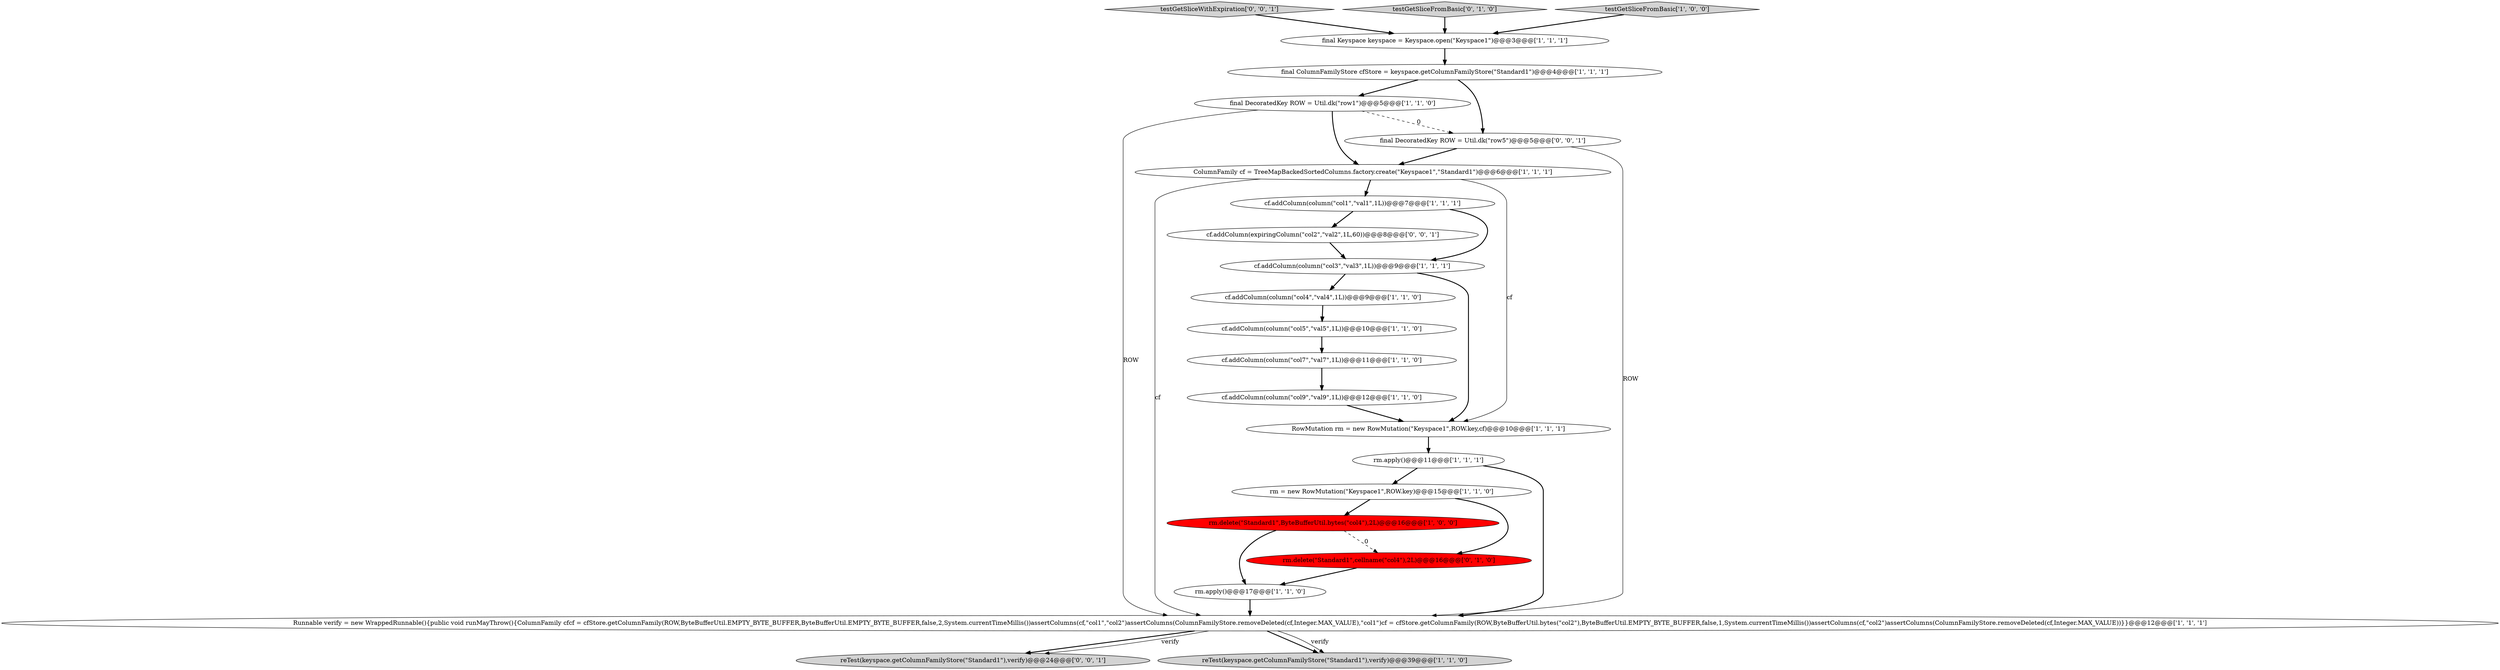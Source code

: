 digraph {
8 [style = filled, label = "rm.apply()@@@17@@@['1', '1', '0']", fillcolor = white, shape = ellipse image = "AAA0AAABBB1BBB"];
20 [style = filled, label = "cf.addColumn(expiringColumn(\"col2\",\"val2\",1L,60))@@@8@@@['0', '0', '1']", fillcolor = white, shape = ellipse image = "AAA0AAABBB3BBB"];
15 [style = filled, label = "cf.addColumn(column(\"col4\",\"val4\",1L))@@@9@@@['1', '1', '0']", fillcolor = white, shape = ellipse image = "AAA0AAABBB1BBB"];
0 [style = filled, label = "rm = new RowMutation(\"Keyspace1\",ROW.key)@@@15@@@['1', '1', '0']", fillcolor = white, shape = ellipse image = "AAA0AAABBB1BBB"];
16 [style = filled, label = "Runnable verify = new WrappedRunnable(){public void runMayThrow(){ColumnFamily cfcf = cfStore.getColumnFamily(ROW,ByteBufferUtil.EMPTY_BYTE_BUFFER,ByteBufferUtil.EMPTY_BYTE_BUFFER,false,2,System.currentTimeMillis())assertColumns(cf,\"col1\",\"col2\")assertColumns(ColumnFamilyStore.removeDeleted(cf,Integer.MAX_VALUE),\"col1\")cf = cfStore.getColumnFamily(ROW,ByteBufferUtil.bytes(\"col2\"),ByteBufferUtil.EMPTY_BYTE_BUFFER,false,1,System.currentTimeMillis())assertColumns(cf,\"col2\")assertColumns(ColumnFamilyStore.removeDeleted(cf,Integer.MAX_VALUE))}}@@@12@@@['1', '1', '1']", fillcolor = white, shape = ellipse image = "AAA0AAABBB1BBB"];
14 [style = filled, label = "cf.addColumn(column(\"col1\",\"val1\",1L))@@@7@@@['1', '1', '1']", fillcolor = white, shape = ellipse image = "AAA0AAABBB1BBB"];
23 [style = filled, label = "testGetSliceWithExpiration['0', '0', '1']", fillcolor = lightgray, shape = diamond image = "AAA0AAABBB3BBB"];
5 [style = filled, label = "cf.addColumn(column(\"col9\",\"val9\",1L))@@@12@@@['1', '1', '0']", fillcolor = white, shape = ellipse image = "AAA0AAABBB1BBB"];
6 [style = filled, label = "cf.addColumn(column(\"col3\",\"val3\",1L))@@@9@@@['1', '1', '1']", fillcolor = white, shape = ellipse image = "AAA0AAABBB1BBB"];
13 [style = filled, label = "ColumnFamily cf = TreeMapBackedSortedColumns.factory.create(\"Keyspace1\",\"Standard1\")@@@6@@@['1', '1', '1']", fillcolor = white, shape = ellipse image = "AAA0AAABBB1BBB"];
11 [style = filled, label = "final ColumnFamilyStore cfStore = keyspace.getColumnFamilyStore(\"Standard1\")@@@4@@@['1', '1', '1']", fillcolor = white, shape = ellipse image = "AAA0AAABBB1BBB"];
12 [style = filled, label = "final Keyspace keyspace = Keyspace.open(\"Keyspace1\")@@@3@@@['1', '1', '1']", fillcolor = white, shape = ellipse image = "AAA0AAABBB1BBB"];
9 [style = filled, label = "rm.apply()@@@11@@@['1', '1', '1']", fillcolor = white, shape = ellipse image = "AAA0AAABBB1BBB"];
1 [style = filled, label = "final DecoratedKey ROW = Util.dk(\"row1\")@@@5@@@['1', '1', '0']", fillcolor = white, shape = ellipse image = "AAA0AAABBB1BBB"];
2 [style = filled, label = "cf.addColumn(column(\"col5\",\"val5\",1L))@@@10@@@['1', '1', '0']", fillcolor = white, shape = ellipse image = "AAA0AAABBB1BBB"];
17 [style = filled, label = "rm.delete(\"Standard1\",ByteBufferUtil.bytes(\"col4\"),2L)@@@16@@@['1', '0', '0']", fillcolor = red, shape = ellipse image = "AAA1AAABBB1BBB"];
21 [style = filled, label = "reTest(keyspace.getColumnFamilyStore(\"Standard1\"),verify)@@@24@@@['0', '0', '1']", fillcolor = lightgray, shape = ellipse image = "AAA0AAABBB3BBB"];
22 [style = filled, label = "final DecoratedKey ROW = Util.dk(\"row5\")@@@5@@@['0', '0', '1']", fillcolor = white, shape = ellipse image = "AAA0AAABBB3BBB"];
3 [style = filled, label = "reTest(keyspace.getColumnFamilyStore(\"Standard1\"),verify)@@@39@@@['1', '1', '0']", fillcolor = lightgray, shape = ellipse image = "AAA0AAABBB1BBB"];
18 [style = filled, label = "rm.delete(\"Standard1\",cellname(\"col4\"),2L)@@@16@@@['0', '1', '0']", fillcolor = red, shape = ellipse image = "AAA1AAABBB2BBB"];
4 [style = filled, label = "cf.addColumn(column(\"col7\",\"val7\",1L))@@@11@@@['1', '1', '0']", fillcolor = white, shape = ellipse image = "AAA0AAABBB1BBB"];
19 [style = filled, label = "testGetSliceFromBasic['0', '1', '0']", fillcolor = lightgray, shape = diamond image = "AAA0AAABBB2BBB"];
10 [style = filled, label = "RowMutation rm = new RowMutation(\"Keyspace1\",ROW.key,cf)@@@10@@@['1', '1', '1']", fillcolor = white, shape = ellipse image = "AAA0AAABBB1BBB"];
7 [style = filled, label = "testGetSliceFromBasic['1', '0', '0']", fillcolor = lightgray, shape = diamond image = "AAA0AAABBB1BBB"];
17->8 [style = bold, label=""];
5->10 [style = bold, label=""];
8->16 [style = bold, label=""];
16->3 [style = bold, label=""];
15->2 [style = bold, label=""];
9->0 [style = bold, label=""];
19->12 [style = bold, label=""];
11->1 [style = bold, label=""];
7->12 [style = bold, label=""];
0->17 [style = bold, label=""];
12->11 [style = bold, label=""];
13->10 [style = solid, label="cf"];
20->6 [style = bold, label=""];
2->4 [style = bold, label=""];
1->16 [style = solid, label="ROW"];
1->13 [style = bold, label=""];
9->16 [style = bold, label=""];
6->15 [style = bold, label=""];
1->22 [style = dashed, label="0"];
13->16 [style = solid, label="cf"];
16->21 [style = bold, label=""];
6->10 [style = bold, label=""];
16->3 [style = solid, label="verify"];
11->22 [style = bold, label=""];
0->18 [style = bold, label=""];
23->12 [style = bold, label=""];
10->9 [style = bold, label=""];
18->8 [style = bold, label=""];
16->21 [style = solid, label="verify"];
17->18 [style = dashed, label="0"];
13->14 [style = bold, label=""];
4->5 [style = bold, label=""];
14->6 [style = bold, label=""];
22->16 [style = solid, label="ROW"];
22->13 [style = bold, label=""];
14->20 [style = bold, label=""];
}
